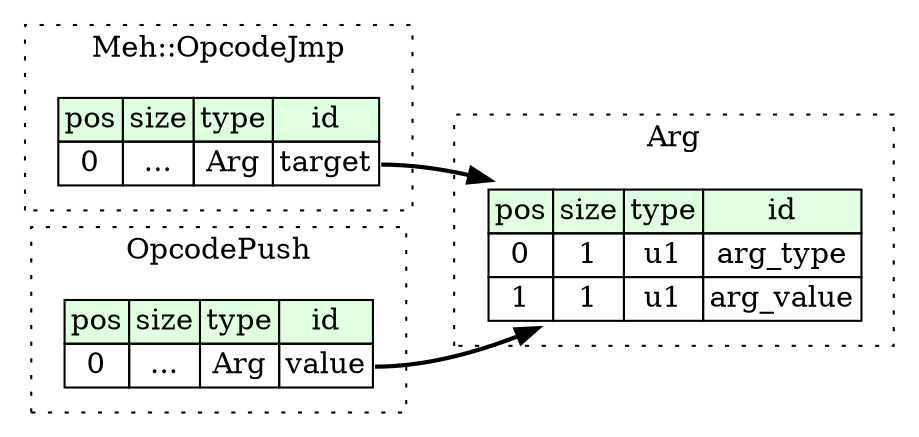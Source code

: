 digraph {
	rankdir=LR;
	node [shape=plaintext];

	subgraph cluster__opcode_jmp {
		label="Meh::OpcodeJmp";
		graph[style=dotted];

		opcode_jmp__seq [label=<<TABLE BORDER="0" CELLBORDER="1" CELLSPACING="0">
			<TR><TD BGCOLOR="#E0FFE0">pos</TD><TD BGCOLOR="#E0FFE0">size</TD><TD BGCOLOR="#E0FFE0">type</TD><TD BGCOLOR="#E0FFE0">id</TD></TR>
			<TR><TD PORT="target_pos">0</TD><TD PORT="target_size">...</TD><TD>Arg</TD><TD PORT="target_type">target</TD></TR>
		</TABLE>>];
	}
	subgraph cluster__opcode_push {
		label="OpcodePush";
		graph[style=dotted];

		opcode_push__seq [label=<<TABLE BORDER="0" CELLBORDER="1" CELLSPACING="0">
			<TR><TD BGCOLOR="#E0FFE0">pos</TD><TD BGCOLOR="#E0FFE0">size</TD><TD BGCOLOR="#E0FFE0">type</TD><TD BGCOLOR="#E0FFE0">id</TD></TR>
			<TR><TD PORT="value_pos">0</TD><TD PORT="value_size">...</TD><TD>Arg</TD><TD PORT="value_type">value</TD></TR>
		</TABLE>>];
	}
	subgraph cluster__arg {
		label="Arg";
		graph[style=dotted];

		arg__seq [label=<<TABLE BORDER="0" CELLBORDER="1" CELLSPACING="0">
			<TR><TD BGCOLOR="#E0FFE0">pos</TD><TD BGCOLOR="#E0FFE0">size</TD><TD BGCOLOR="#E0FFE0">type</TD><TD BGCOLOR="#E0FFE0">id</TD></TR>
			<TR><TD PORT="arg_type_pos">0</TD><TD PORT="arg_type_size">1</TD><TD>u1</TD><TD PORT="arg_type_type">arg_type</TD></TR>
			<TR><TD PORT="arg_value_pos">1</TD><TD PORT="arg_value_size">1</TD><TD>u1</TD><TD PORT="arg_value_type">arg_value</TD></TR>
		</TABLE>>];
	}

	opcode_jmp__seq:target_type -> arg__seq [style=bold];
	opcode_push__seq:value_type -> arg__seq [style=bold];
}
